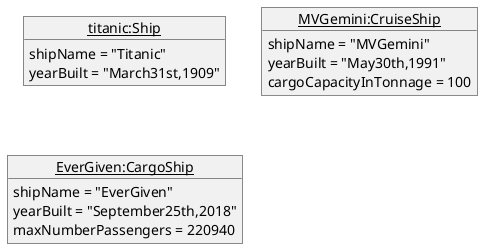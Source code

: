 @startuml
'https://plantuml.com/object-diagram

object "<u>titanic:Ship</u>" as ts {
    shipName = "Titanic"
    yearBuilt = "March31st,1909"
}

object "<u>MVGemini:CruiseShip</u>" as mc {
    shipName = "MVGemini"
    yearBuilt = "May30th,1991"
    cargoCapacityInTonnage = 100
}

object "<u>EverGiven:CargoShip</u>" as ec {
    shipName = "EverGiven"
    yearBuilt = "September25th,2018"
    maxNumberPassengers = 220940
}


'object London
'object Washington
'object Berlin
'object NewYork
'
'map CapitalCity {
' UK *-> London
' USA *--> Washington
' Germany *---> Berlin
'}
'
'NewYork --> CapitalCity::USA
@enduml
